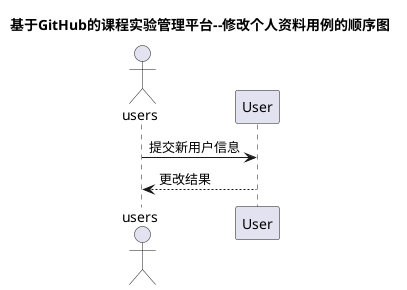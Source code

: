 @startuml
title 基于GitHub的课程实验管理平台--修改个人资料用例的顺序图
actor users
users -> User: 提交新用户信息
User --> users : 更改结果
@enduml